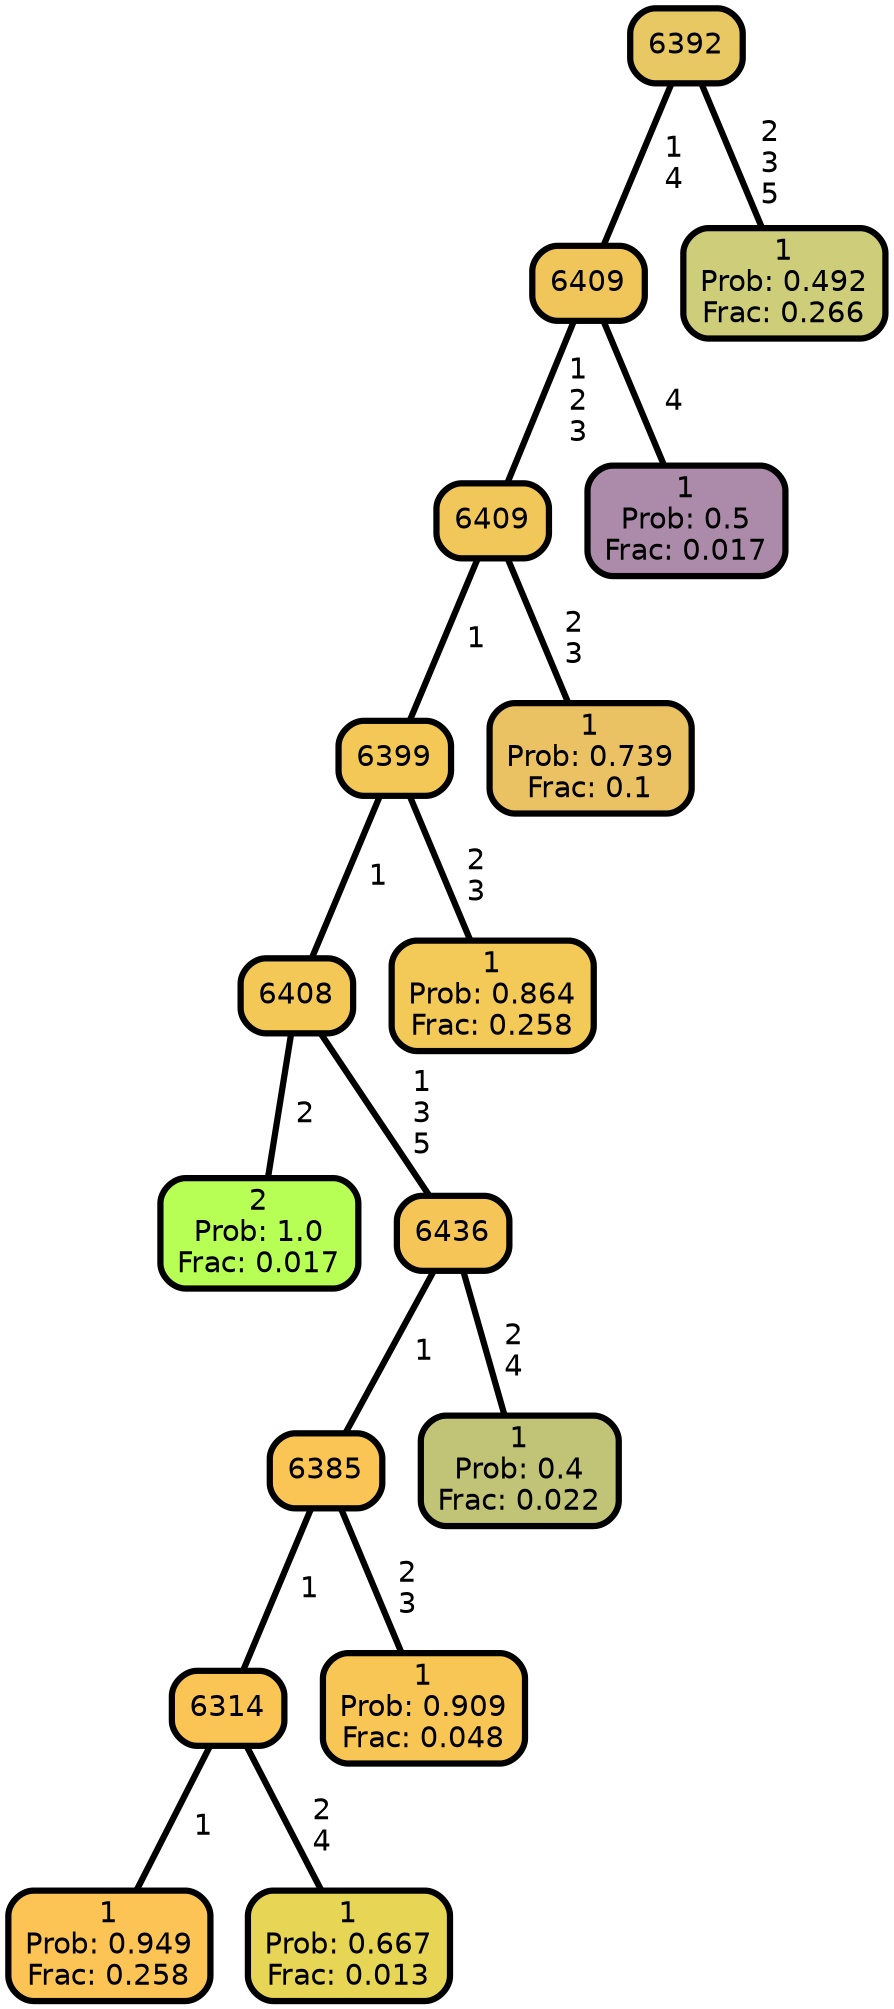graph Tree {
node [shape=box, style="filled, rounded",color="black",penwidth="3",fontcolor="black",                 fontname=helvetica] ;
graph [ranksep="0 equally", splines=straight,                 bgcolor=transparent, dpi=200] ;
edge [fontname=helvetica, color=black] ;
0 [label="2
Prob: 1.0
Frac: 0.017", fillcolor="#b8ff55"] ;
1 [label="6408", fillcolor="#f3c857"] ;
2 [label="1
Prob: 0.949
Frac: 0.258", fillcolor="#fbc455"] ;
3 [label="6314", fillcolor="#fac555"] ;
4 [label="1
Prob: 0.667
Frac: 0.013", fillcolor="#e7d555"] ;
5 [label="6385", fillcolor="#fac555"] ;
6 [label="1
Prob: 0.909
Frac: 0.048", fillcolor="#f8c655"] ;
7 [label="6436", fillcolor="#f6c557"] ;
8 [label="1
Prob: 0.4
Frac: 0.022", fillcolor="#c1c477"] ;
9 [label="6399", fillcolor="#f3c857"] ;
10 [label="1
Prob: 0.864
Frac: 0.258", fillcolor="#f3c957"] ;
11 [label="6409", fillcolor="#f2c759"] ;
12 [label="1
Prob: 0.739
Frac: 0.1", fillcolor="#ebc263"] ;
13 [label="6409", fillcolor="#f0c65b"] ;
14 [label="1
Prob: 0.5
Frac: 0.017", fillcolor="#ac8baa"] ;
15 [label="6392", fillcolor="#e7c863"] ;
16 [label="1
Prob: 0.492
Frac: 0.266", fillcolor="#cecd79"] ;
1 -- 0 [label=" 2",penwidth=3] ;
1 -- 7 [label=" 1\n 3\n 5",penwidth=3] ;
3 -- 2 [label=" 1",penwidth=3] ;
3 -- 4 [label=" 2\n 4",penwidth=3] ;
5 -- 3 [label=" 1",penwidth=3] ;
5 -- 6 [label=" 2\n 3",penwidth=3] ;
7 -- 5 [label=" 1",penwidth=3] ;
7 -- 8 [label=" 2\n 4",penwidth=3] ;
9 -- 1 [label=" 1",penwidth=3] ;
9 -- 10 [label=" 2\n 3",penwidth=3] ;
11 -- 9 [label=" 1",penwidth=3] ;
11 -- 12 [label=" 2\n 3",penwidth=3] ;
13 -- 11 [label=" 1\n 2\n 3",penwidth=3] ;
13 -- 14 [label=" 4",penwidth=3] ;
15 -- 13 [label=" 1\n 4",penwidth=3] ;
15 -- 16 [label=" 2\n 3\n 5",penwidth=3] ;
{rank = same;}}